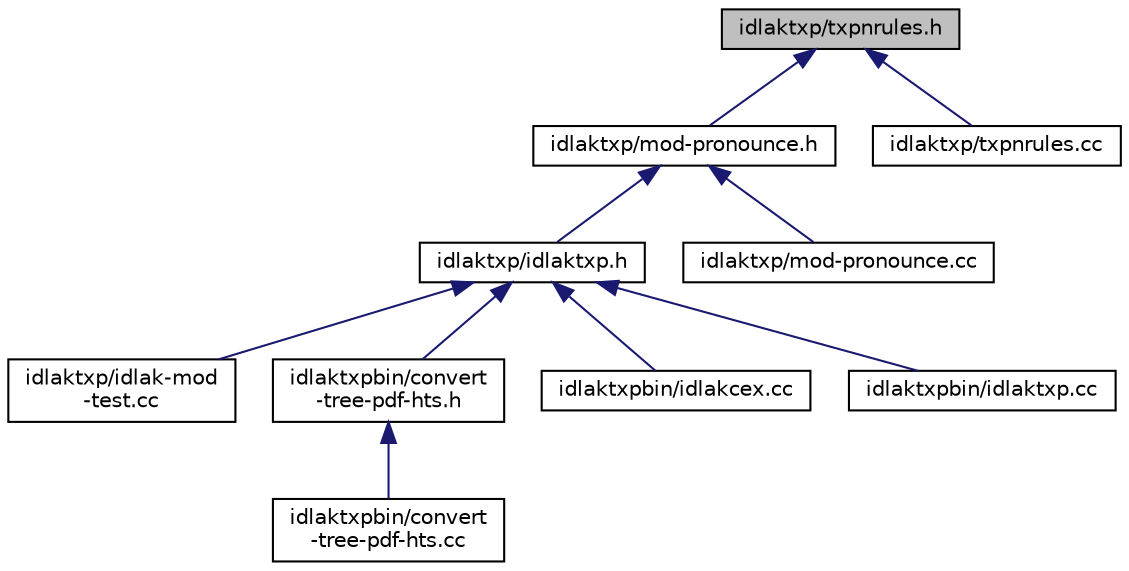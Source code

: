 digraph "idlaktxp/txpnrules.h"
{
  edge [fontname="Helvetica",fontsize="10",labelfontname="Helvetica",labelfontsize="10"];
  node [fontname="Helvetica",fontsize="10",shape=record];
  Node72 [label="idlaktxp/txpnrules.h",height=0.2,width=0.4,color="black", fillcolor="grey75", style="filled", fontcolor="black"];
  Node72 -> Node73 [dir="back",color="midnightblue",fontsize="10",style="solid",fontname="Helvetica"];
  Node73 [label="idlaktxp/mod-pronounce.h",height=0.2,width=0.4,color="black", fillcolor="white", style="filled",URL="$mod-pronounce_8h.html"];
  Node73 -> Node74 [dir="back",color="midnightblue",fontsize="10",style="solid",fontname="Helvetica"];
  Node74 [label="idlaktxp/idlaktxp.h",height=0.2,width=0.4,color="black", fillcolor="white", style="filled",URL="$idlaktxp_8h.html"];
  Node74 -> Node75 [dir="back",color="midnightblue",fontsize="10",style="solid",fontname="Helvetica"];
  Node75 [label="idlaktxp/idlak-mod\l-test.cc",height=0.2,width=0.4,color="black", fillcolor="white", style="filled",URL="$idlak-mod-test_8cc.html"];
  Node74 -> Node76 [dir="back",color="midnightblue",fontsize="10",style="solid",fontname="Helvetica"];
  Node76 [label="idlaktxpbin/convert\l-tree-pdf-hts.h",height=0.2,width=0.4,color="black", fillcolor="white", style="filled",URL="$convert-tree-pdf-hts_8h.html"];
  Node76 -> Node77 [dir="back",color="midnightblue",fontsize="10",style="solid",fontname="Helvetica"];
  Node77 [label="idlaktxpbin/convert\l-tree-pdf-hts.cc",height=0.2,width=0.4,color="black", fillcolor="white", style="filled",URL="$convert-tree-pdf-hts_8cc.html"];
  Node74 -> Node78 [dir="back",color="midnightblue",fontsize="10",style="solid",fontname="Helvetica"];
  Node78 [label="idlaktxpbin/idlakcex.cc",height=0.2,width=0.4,color="black", fillcolor="white", style="filled",URL="$idlakcex_8cc.html"];
  Node74 -> Node79 [dir="back",color="midnightblue",fontsize="10",style="solid",fontname="Helvetica"];
  Node79 [label="idlaktxpbin/idlaktxp.cc",height=0.2,width=0.4,color="black", fillcolor="white", style="filled",URL="$idlaktxp_8cc.html"];
  Node73 -> Node80 [dir="back",color="midnightblue",fontsize="10",style="solid",fontname="Helvetica"];
  Node80 [label="idlaktxp/mod-pronounce.cc",height=0.2,width=0.4,color="black", fillcolor="white", style="filled",URL="$mod-pronounce_8cc.html"];
  Node72 -> Node81 [dir="back",color="midnightblue",fontsize="10",style="solid",fontname="Helvetica"];
  Node81 [label="idlaktxp/txpnrules.cc",height=0.2,width=0.4,color="black", fillcolor="white", style="filled",URL="$txpnrules_8cc.html"];
}
